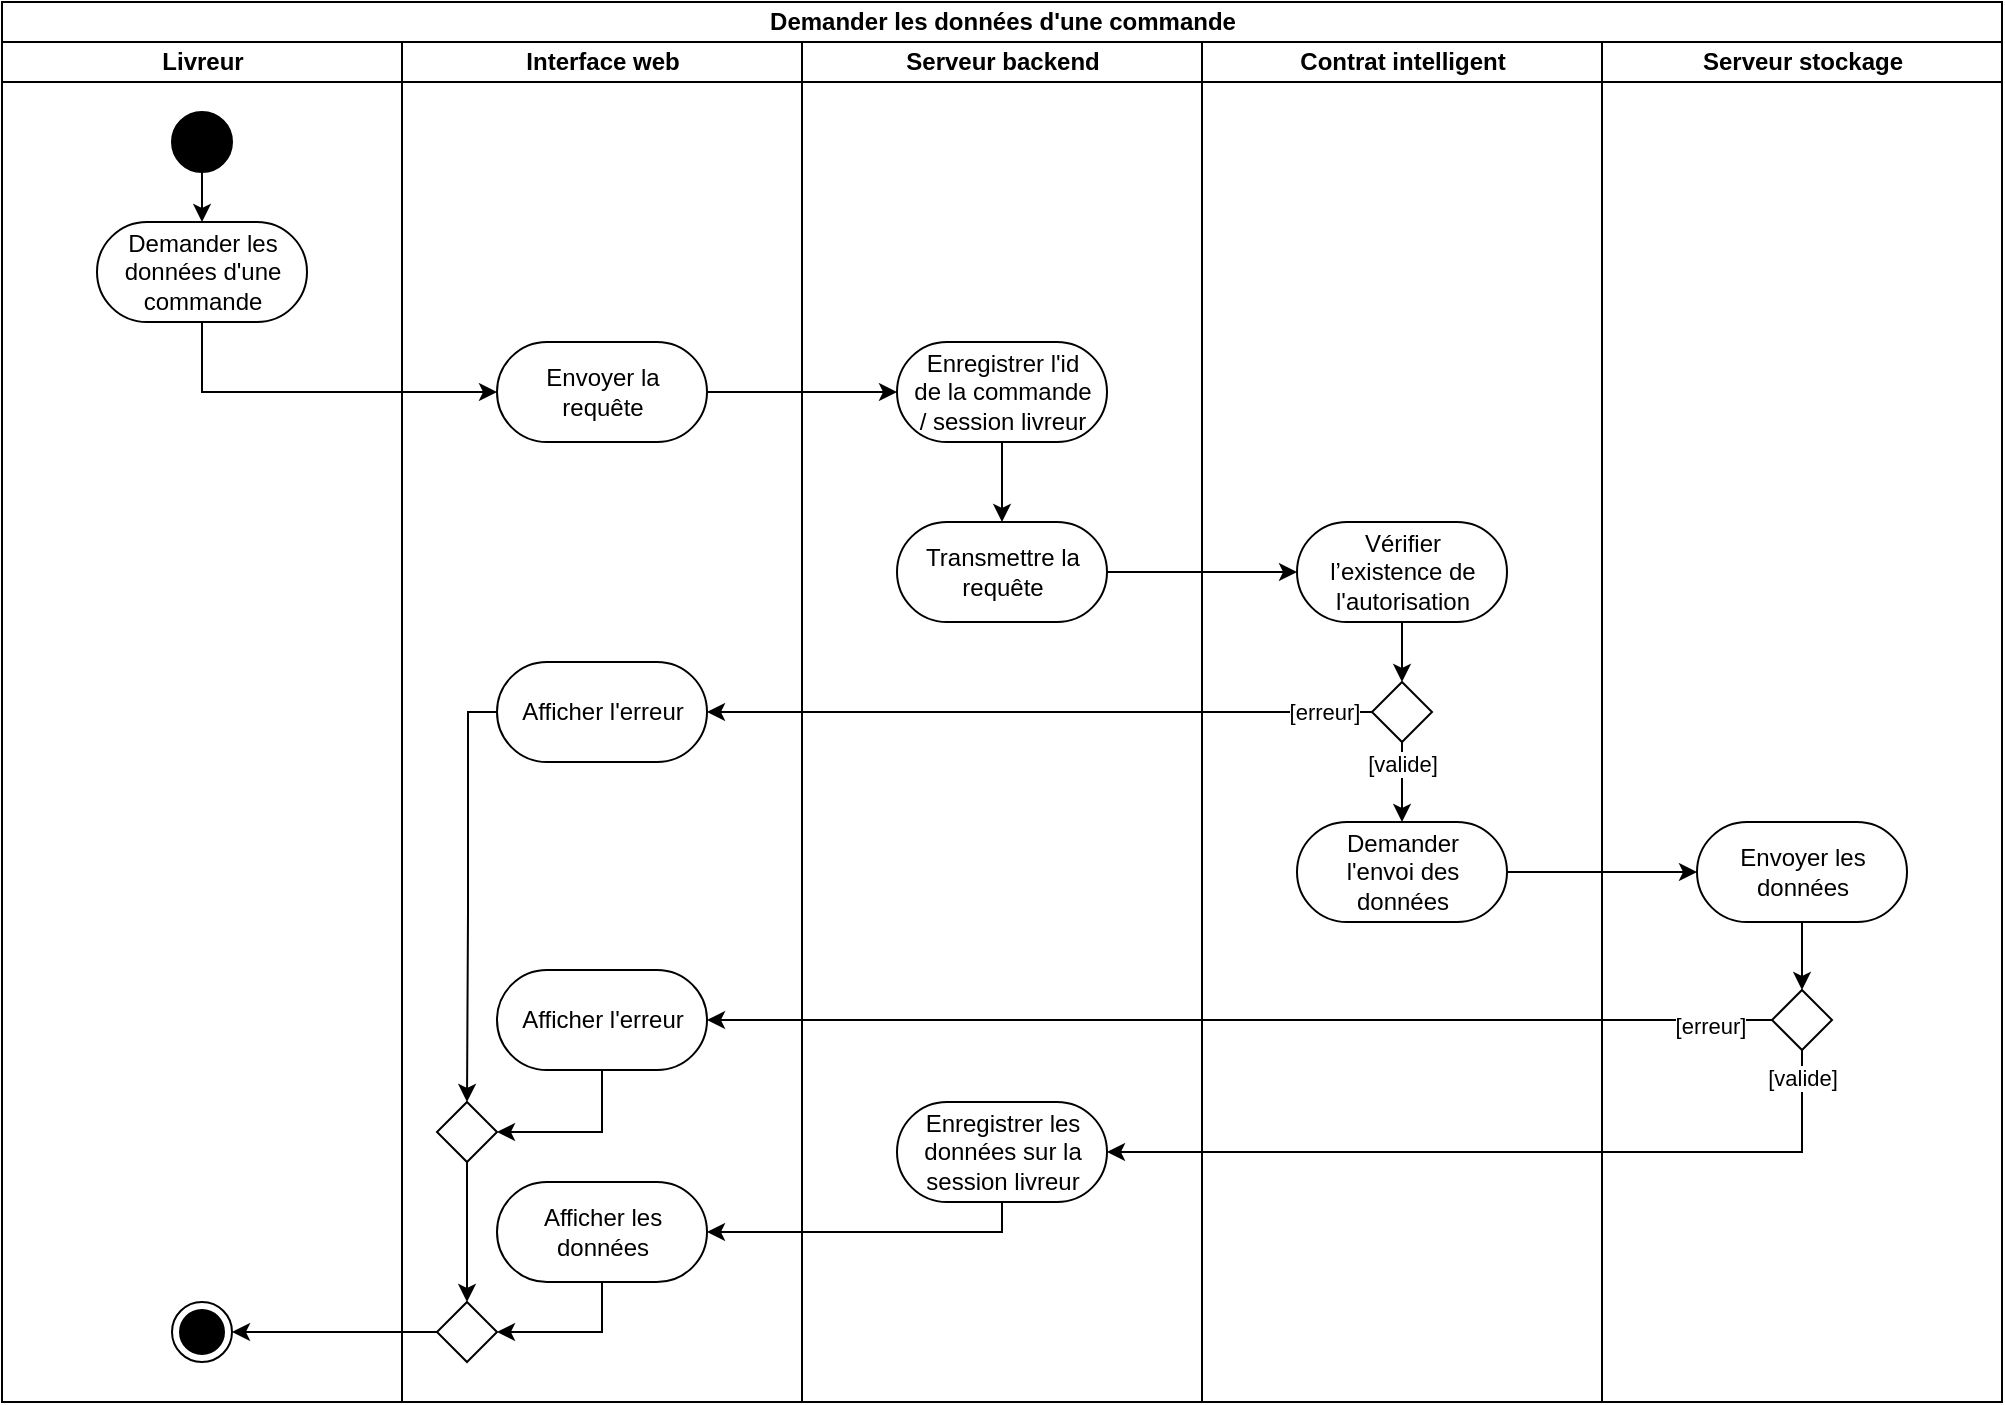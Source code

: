 <mxfile version="20.6.0" type="device"><diagram id="prtHgNgQTEPvFCAcTncT" name="Page-1"><mxGraphModel dx="193" dy="-58" grid="1" gridSize="10" guides="1" tooltips="1" connect="1" arrows="1" fold="1" page="1" pageScale="1" pageWidth="827" pageHeight="1169" math="0" shadow="0"><root><mxCell id="0"/><mxCell id="1" parent="0"/><mxCell id="2dwwMPBNpz7O7Alznm1B-199" value="Demander les données d'une commande" style="swimlane;html=1;childLayout=stackLayout;resizeParent=1;resizeParentMax=0;horizontal=1;startSize=20;horizontalStack=1;" parent="1" vertex="1"><mxGeometry x="990" y="1230" width="1000" height="700" as="geometry"/></mxCell><mxCell id="2dwwMPBNpz7O7Alznm1B-200" value="Livreur" style="swimlane;html=1;startSize=20;horizontal=1;" parent="2dwwMPBNpz7O7Alznm1B-199" vertex="1"><mxGeometry y="20" width="200" height="680" as="geometry"/></mxCell><mxCell id="2dwwMPBNpz7O7Alznm1B-201" style="edgeStyle=orthogonalEdgeStyle;rounded=0;orthogonalLoop=1;jettySize=auto;html=1;" parent="2dwwMPBNpz7O7Alznm1B-200" source="2dwwMPBNpz7O7Alznm1B-202" edge="1"><mxGeometry relative="1" as="geometry"><mxPoint x="100" y="90" as="targetPoint"/></mxGeometry></mxCell><mxCell id="2dwwMPBNpz7O7Alznm1B-202" value="" style="ellipse;fillColor=strokeColor;" parent="2dwwMPBNpz7O7Alznm1B-200" vertex="1"><mxGeometry x="85" y="35" width="30" height="30" as="geometry"/></mxCell><mxCell id="2dwwMPBNpz7O7Alznm1B-204" value="" style="ellipse;html=1;shape=endState;fillColor=strokeColor;" parent="2dwwMPBNpz7O7Alznm1B-200" vertex="1"><mxGeometry x="85" y="630" width="30" height="30" as="geometry"/></mxCell><mxCell id="2dwwMPBNpz7O7Alznm1B-262" value="Demander les&lt;br&gt;données d'une&lt;br&gt;commande" style="html=1;dashed=0;whitespace=wrap;shape=mxgraph.dfd.start" parent="2dwwMPBNpz7O7Alznm1B-200" vertex="1"><mxGeometry x="47.5" y="90" width="105" height="50" as="geometry"/></mxCell><mxCell id="2dwwMPBNpz7O7Alznm1B-205" value="&lt;div&gt;Interface web&lt;/div&gt;" style="swimlane;html=1;startSize=20;horizontal=1;" parent="2dwwMPBNpz7O7Alznm1B-199" vertex="1"><mxGeometry x="200" y="20" width="200" height="680" as="geometry"/></mxCell><mxCell id="2dwwMPBNpz7O7Alznm1B-264" value="Envoyer la&lt;br&gt;requête" style="html=1;dashed=0;whitespace=wrap;shape=mxgraph.dfd.start" parent="2dwwMPBNpz7O7Alznm1B-205" vertex="1"><mxGeometry x="47.5" y="150" width="105" height="50" as="geometry"/></mxCell><mxCell id="2dwwMPBNpz7O7Alznm1B-281" style="edgeStyle=orthogonalEdgeStyle;rounded=0;orthogonalLoop=1;jettySize=auto;html=1;entryX=0.5;entryY=0;entryDx=0;entryDy=0;" parent="2dwwMPBNpz7O7Alznm1B-205" source="2dwwMPBNpz7O7Alznm1B-273" target="2dwwMPBNpz7O7Alznm1B-278" edge="1"><mxGeometry relative="1" as="geometry"><Array as="points"><mxPoint x="33" y="435"/><mxPoint x="33" y="575"/></Array></mxGeometry></mxCell><mxCell id="2dwwMPBNpz7O7Alznm1B-273" value="Afficher l'erreur" style="html=1;dashed=0;whitespace=wrap;shape=mxgraph.dfd.start" parent="2dwwMPBNpz7O7Alznm1B-205" vertex="1"><mxGeometry x="47.5" y="310" width="105" height="50" as="geometry"/></mxCell><mxCell id="2dwwMPBNpz7O7Alznm1B-514" style="edgeStyle=orthogonalEdgeStyle;rounded=0;orthogonalLoop=1;jettySize=auto;html=1;entryX=0.5;entryY=0;entryDx=0;entryDy=0;" parent="2dwwMPBNpz7O7Alznm1B-205" source="2dwwMPBNpz7O7Alznm1B-278" target="2dwwMPBNpz7O7Alznm1B-513" edge="1"><mxGeometry relative="1" as="geometry"/></mxCell><mxCell id="2dwwMPBNpz7O7Alznm1B-278" value="" style="rhombus;" parent="2dwwMPBNpz7O7Alznm1B-205" vertex="1"><mxGeometry x="17.5" y="530" width="30" height="30" as="geometry"/></mxCell><mxCell id="2dwwMPBNpz7O7Alznm1B-512" style="edgeStyle=orthogonalEdgeStyle;rounded=0;orthogonalLoop=1;jettySize=auto;html=1;entryX=1;entryY=0.5;entryDx=0;entryDy=0;" parent="2dwwMPBNpz7O7Alznm1B-205" source="2dwwMPBNpz7O7Alznm1B-508" target="2dwwMPBNpz7O7Alznm1B-278" edge="1"><mxGeometry relative="1" as="geometry"><Array as="points"><mxPoint x="100" y="545"/></Array></mxGeometry></mxCell><mxCell id="2dwwMPBNpz7O7Alznm1B-508" value="Afficher l'erreur" style="html=1;dashed=0;whitespace=wrap;shape=mxgraph.dfd.start" parent="2dwwMPBNpz7O7Alznm1B-205" vertex="1"><mxGeometry x="47.5" y="464" width="105" height="50" as="geometry"/></mxCell><mxCell id="2dwwMPBNpz7O7Alznm1B-513" value="" style="rhombus;" parent="2dwwMPBNpz7O7Alznm1B-205" vertex="1"><mxGeometry x="17.5" y="630" width="30" height="30" as="geometry"/></mxCell><mxCell id="2dwwMPBNpz7O7Alznm1B-518" style="edgeStyle=orthogonalEdgeStyle;rounded=0;orthogonalLoop=1;jettySize=auto;html=1;entryX=1;entryY=0.5;entryDx=0;entryDy=0;" parent="2dwwMPBNpz7O7Alznm1B-205" source="2dwwMPBNpz7O7Alznm1B-516" target="2dwwMPBNpz7O7Alznm1B-513" edge="1"><mxGeometry relative="1" as="geometry"><Array as="points"><mxPoint x="100" y="645"/></Array></mxGeometry></mxCell><mxCell id="2dwwMPBNpz7O7Alznm1B-516" value="Afficher les&lt;br&gt;données" style="html=1;dashed=0;whitespace=wrap;shape=mxgraph.dfd.start" parent="2dwwMPBNpz7O7Alznm1B-205" vertex="1"><mxGeometry x="47.5" y="570" width="105" height="50" as="geometry"/></mxCell><mxCell id="2dwwMPBNpz7O7Alznm1B-220" value="&lt;div&gt;Serveur backend&lt;br&gt;&lt;/div&gt;" style="swimlane;html=1;startSize=20;horizontal=1;" parent="2dwwMPBNpz7O7Alznm1B-199" vertex="1"><mxGeometry x="400" y="20" width="200" height="680" as="geometry"/></mxCell><mxCell id="2dwwMPBNpz7O7Alznm1B-510" value="Enregistrer les &lt;br&gt;données sur la&lt;br&gt;session livreur" style="html=1;dashed=0;whitespace=wrap;shape=mxgraph.dfd.start" parent="2dwwMPBNpz7O7Alznm1B-220" vertex="1"><mxGeometry x="47.5" y="530" width="105" height="50" as="geometry"/></mxCell><mxCell id="PX3nkn-3F00ACH25_c3T-4" value="Transmettre la&lt;br&gt;requête" style="html=1;dashed=0;whitespace=wrap;shape=mxgraph.dfd.start" vertex="1" parent="2dwwMPBNpz7O7Alznm1B-220"><mxGeometry x="47.5" y="240" width="105" height="50" as="geometry"/></mxCell><mxCell id="2dwwMPBNpz7O7Alznm1B-265" style="edgeStyle=orthogonalEdgeStyle;rounded=0;orthogonalLoop=1;jettySize=auto;html=1;entryX=0;entryY=0.5;entryDx=0;entryDy=0;entryPerimeter=0;" parent="2dwwMPBNpz7O7Alznm1B-199" source="2dwwMPBNpz7O7Alznm1B-262" target="2dwwMPBNpz7O7Alznm1B-264" edge="1"><mxGeometry relative="1" as="geometry"><Array as="points"><mxPoint x="100" y="195"/></Array></mxGeometry></mxCell><mxCell id="2dwwMPBNpz7O7Alznm1B-267" style="edgeStyle=orthogonalEdgeStyle;rounded=0;orthogonalLoop=1;jettySize=auto;html=1;entryX=0;entryY=0.5;entryDx=0;entryDy=0;entryPerimeter=0;" parent="2dwwMPBNpz7O7Alznm1B-199" source="2dwwMPBNpz7O7Alznm1B-264" edge="1"><mxGeometry relative="1" as="geometry"><mxPoint x="447.5" y="195" as="targetPoint"/></mxGeometry></mxCell><mxCell id="2dwwMPBNpz7O7Alznm1B-277" style="edgeStyle=orthogonalEdgeStyle;rounded=0;orthogonalLoop=1;jettySize=auto;html=1;entryX=1;entryY=0.5;entryDx=0;entryDy=0;entryPerimeter=0;" parent="2dwwMPBNpz7O7Alznm1B-199" source="2dwwMPBNpz7O7Alznm1B-270" target="2dwwMPBNpz7O7Alznm1B-273" edge="1"><mxGeometry relative="1" as="geometry"/></mxCell><mxCell id="2dwwMPBNpz7O7Alznm1B-285" value="[erreur]" style="edgeLabel;html=1;align=center;verticalAlign=middle;resizable=0;points=[];" parent="2dwwMPBNpz7O7Alznm1B-277" vertex="1" connectable="0"><mxGeometry x="-0.853" relative="1" as="geometry"><mxPoint as="offset"/></mxGeometry></mxCell><mxCell id="2dwwMPBNpz7O7Alznm1B-509" style="edgeStyle=orthogonalEdgeStyle;rounded=0;orthogonalLoop=1;jettySize=auto;html=1;entryX=1;entryY=0.5;entryDx=0;entryDy=0;entryPerimeter=0;" parent="2dwwMPBNpz7O7Alznm1B-199" source="2dwwMPBNpz7O7Alznm1B-506" target="2dwwMPBNpz7O7Alznm1B-508" edge="1"><mxGeometry relative="1" as="geometry"/></mxCell><mxCell id="2dwwMPBNpz7O7Alznm1B-521" value="[erreur]" style="edgeLabel;html=1;align=center;verticalAlign=middle;resizable=0;points=[];" parent="2dwwMPBNpz7O7Alznm1B-509" vertex="1" connectable="0"><mxGeometry x="-0.882" y="3" relative="1" as="geometry"><mxPoint as="offset"/></mxGeometry></mxCell><mxCell id="2dwwMPBNpz7O7Alznm1B-511" style="edgeStyle=orthogonalEdgeStyle;rounded=0;orthogonalLoop=1;jettySize=auto;html=1;entryX=1;entryY=0.5;entryDx=0;entryDy=0;entryPerimeter=0;" parent="2dwwMPBNpz7O7Alznm1B-199" source="2dwwMPBNpz7O7Alznm1B-506" target="2dwwMPBNpz7O7Alznm1B-510" edge="1"><mxGeometry relative="1" as="geometry"><Array as="points"><mxPoint x="900" y="575"/></Array></mxGeometry></mxCell><mxCell id="2dwwMPBNpz7O7Alznm1B-522" value="[valide]" style="edgeLabel;html=1;align=center;verticalAlign=middle;resizable=0;points=[];" parent="2dwwMPBNpz7O7Alznm1B-511" vertex="1" connectable="0"><mxGeometry x="-0.93" relative="1" as="geometry"><mxPoint as="offset"/></mxGeometry></mxCell><mxCell id="2dwwMPBNpz7O7Alznm1B-517" style="edgeStyle=orthogonalEdgeStyle;rounded=0;orthogonalLoop=1;jettySize=auto;html=1;entryX=1;entryY=0.5;entryDx=0;entryDy=0;entryPerimeter=0;" parent="2dwwMPBNpz7O7Alznm1B-199" source="2dwwMPBNpz7O7Alznm1B-510" target="2dwwMPBNpz7O7Alznm1B-516" edge="1"><mxGeometry relative="1" as="geometry"><Array as="points"><mxPoint x="500" y="615"/></Array></mxGeometry></mxCell><mxCell id="2dwwMPBNpz7O7Alznm1B-519" style="edgeStyle=orthogonalEdgeStyle;rounded=0;orthogonalLoop=1;jettySize=auto;html=1;entryX=1;entryY=0.5;entryDx=0;entryDy=0;" parent="2dwwMPBNpz7O7Alznm1B-199" source="2dwwMPBNpz7O7Alznm1B-513" target="2dwwMPBNpz7O7Alznm1B-204" edge="1"><mxGeometry relative="1" as="geometry"/></mxCell><mxCell id="2dwwMPBNpz7O7Alznm1B-232" value="&lt;div&gt;Contrat intelligent&lt;/div&gt;" style="swimlane;html=1;startSize=20;horizontal=1;" parent="2dwwMPBNpz7O7Alznm1B-199" vertex="1"><mxGeometry x="600" y="20" width="200" height="680" as="geometry"/></mxCell><mxCell id="2dwwMPBNpz7O7Alznm1B-271" style="edgeStyle=orthogonalEdgeStyle;rounded=0;orthogonalLoop=1;jettySize=auto;html=1;entryX=0.5;entryY=0;entryDx=0;entryDy=0;" parent="2dwwMPBNpz7O7Alznm1B-232" source="2dwwMPBNpz7O7Alznm1B-268" target="2dwwMPBNpz7O7Alznm1B-270" edge="1"><mxGeometry relative="1" as="geometry"/></mxCell><mxCell id="2dwwMPBNpz7O7Alznm1B-268" value="Vérifier &lt;br&gt;l’existence de&lt;br&gt;l'autorisation" style="html=1;dashed=0;whitespace=wrap;shape=mxgraph.dfd.start" parent="2dwwMPBNpz7O7Alznm1B-232" vertex="1"><mxGeometry x="47.5" y="240" width="105" height="50" as="geometry"/></mxCell><mxCell id="2dwwMPBNpz7O7Alznm1B-270" value="" style="rhombus;" parent="2dwwMPBNpz7O7Alznm1B-232" vertex="1"><mxGeometry x="85" y="320" width="30" height="30" as="geometry"/></mxCell><mxCell id="PX3nkn-3F00ACH25_c3T-1" value="Demander&lt;br&gt;l'envoi des&lt;br&gt;données" style="html=1;dashed=0;whitespace=wrap;shape=mxgraph.dfd.start" vertex="1" parent="2dwwMPBNpz7O7Alznm1B-232"><mxGeometry x="47.5" y="390" width="105" height="50" as="geometry"/></mxCell><mxCell id="2dwwMPBNpz7O7Alznm1B-502" style="edgeStyle=orthogonalEdgeStyle;rounded=0;orthogonalLoop=1;jettySize=auto;html=1;entryX=0.5;entryY=0.5;entryDx=0;entryDy=-25;entryPerimeter=0;" parent="2dwwMPBNpz7O7Alznm1B-232" source="2dwwMPBNpz7O7Alznm1B-270" target="PX3nkn-3F00ACH25_c3T-1" edge="1"><mxGeometry relative="1" as="geometry"><Array as="points"><mxPoint x="100" y="370"/><mxPoint x="100" y="370"/></Array><mxPoint x="180" y="440" as="targetPoint"/></mxGeometry></mxCell><mxCell id="2dwwMPBNpz7O7Alznm1B-520" value="[valide]" style="edgeLabel;html=1;align=center;verticalAlign=middle;resizable=0;points=[];" parent="2dwwMPBNpz7O7Alznm1B-502" vertex="1" connectable="0"><mxGeometry x="-0.776" y="-2" relative="1" as="geometry"><mxPoint x="2" y="6" as="offset"/></mxGeometry></mxCell><mxCell id="2dwwMPBNpz7O7Alznm1B-497" value="Serveur stockage" style="swimlane;html=1;startSize=20;horizontal=1;" parent="2dwwMPBNpz7O7Alznm1B-199" vertex="1"><mxGeometry x="800" y="20" width="200" height="680" as="geometry"/></mxCell><mxCell id="2dwwMPBNpz7O7Alznm1B-507" style="edgeStyle=orthogonalEdgeStyle;rounded=0;orthogonalLoop=1;jettySize=auto;html=1;entryX=0.5;entryY=0;entryDx=0;entryDy=0;" parent="2dwwMPBNpz7O7Alznm1B-497" source="2dwwMPBNpz7O7Alznm1B-504" target="2dwwMPBNpz7O7Alznm1B-506" edge="1"><mxGeometry relative="1" as="geometry"/></mxCell><mxCell id="2dwwMPBNpz7O7Alznm1B-504" value="Envoyer les&lt;br&gt;données" style="html=1;dashed=0;whitespace=wrap;shape=mxgraph.dfd.start" parent="2dwwMPBNpz7O7Alznm1B-497" vertex="1"><mxGeometry x="47.5" y="390" width="105" height="50" as="geometry"/></mxCell><mxCell id="2dwwMPBNpz7O7Alznm1B-506" value="" style="rhombus;" parent="2dwwMPBNpz7O7Alznm1B-497" vertex="1"><mxGeometry x="85" y="474" width="30" height="30" as="geometry"/></mxCell><mxCell id="PX3nkn-3F00ACH25_c3T-2" style="edgeStyle=orthogonalEdgeStyle;rounded=0;orthogonalLoop=1;jettySize=auto;html=1;entryX=0;entryY=0.5;entryDx=0;entryDy=0;entryPerimeter=0;" edge="1" parent="2dwwMPBNpz7O7Alznm1B-199" source="PX3nkn-3F00ACH25_c3T-1" target="2dwwMPBNpz7O7Alznm1B-504"><mxGeometry relative="1" as="geometry"/></mxCell><mxCell id="PX3nkn-3F00ACH25_c3T-6" style="edgeStyle=orthogonalEdgeStyle;rounded=0;orthogonalLoop=1;jettySize=auto;html=1;entryX=0;entryY=0.5;entryDx=0;entryDy=0;entryPerimeter=0;" edge="1" parent="2dwwMPBNpz7O7Alznm1B-199" source="PX3nkn-3F00ACH25_c3T-4" target="2dwwMPBNpz7O7Alznm1B-268"><mxGeometry relative="1" as="geometry"/></mxCell><mxCell id="PX3nkn-3F00ACH25_c3T-5" style="edgeStyle=orthogonalEdgeStyle;rounded=0;orthogonalLoop=1;jettySize=auto;html=1;entryX=0.5;entryY=0.5;entryDx=0;entryDy=-25;entryPerimeter=0;" edge="1" parent="1" source="PX3nkn-3F00ACH25_c3T-3" target="PX3nkn-3F00ACH25_c3T-4"><mxGeometry relative="1" as="geometry"/></mxCell><mxCell id="PX3nkn-3F00ACH25_c3T-3" value="Enregistrer l'id &lt;br&gt;de la commande&lt;br&gt;/ session livreur" style="html=1;dashed=0;whitespace=wrap;shape=mxgraph.dfd.start" vertex="1" parent="1"><mxGeometry x="1437.5" y="1400" width="105" height="50" as="geometry"/></mxCell></root></mxGraphModel></diagram></mxfile>